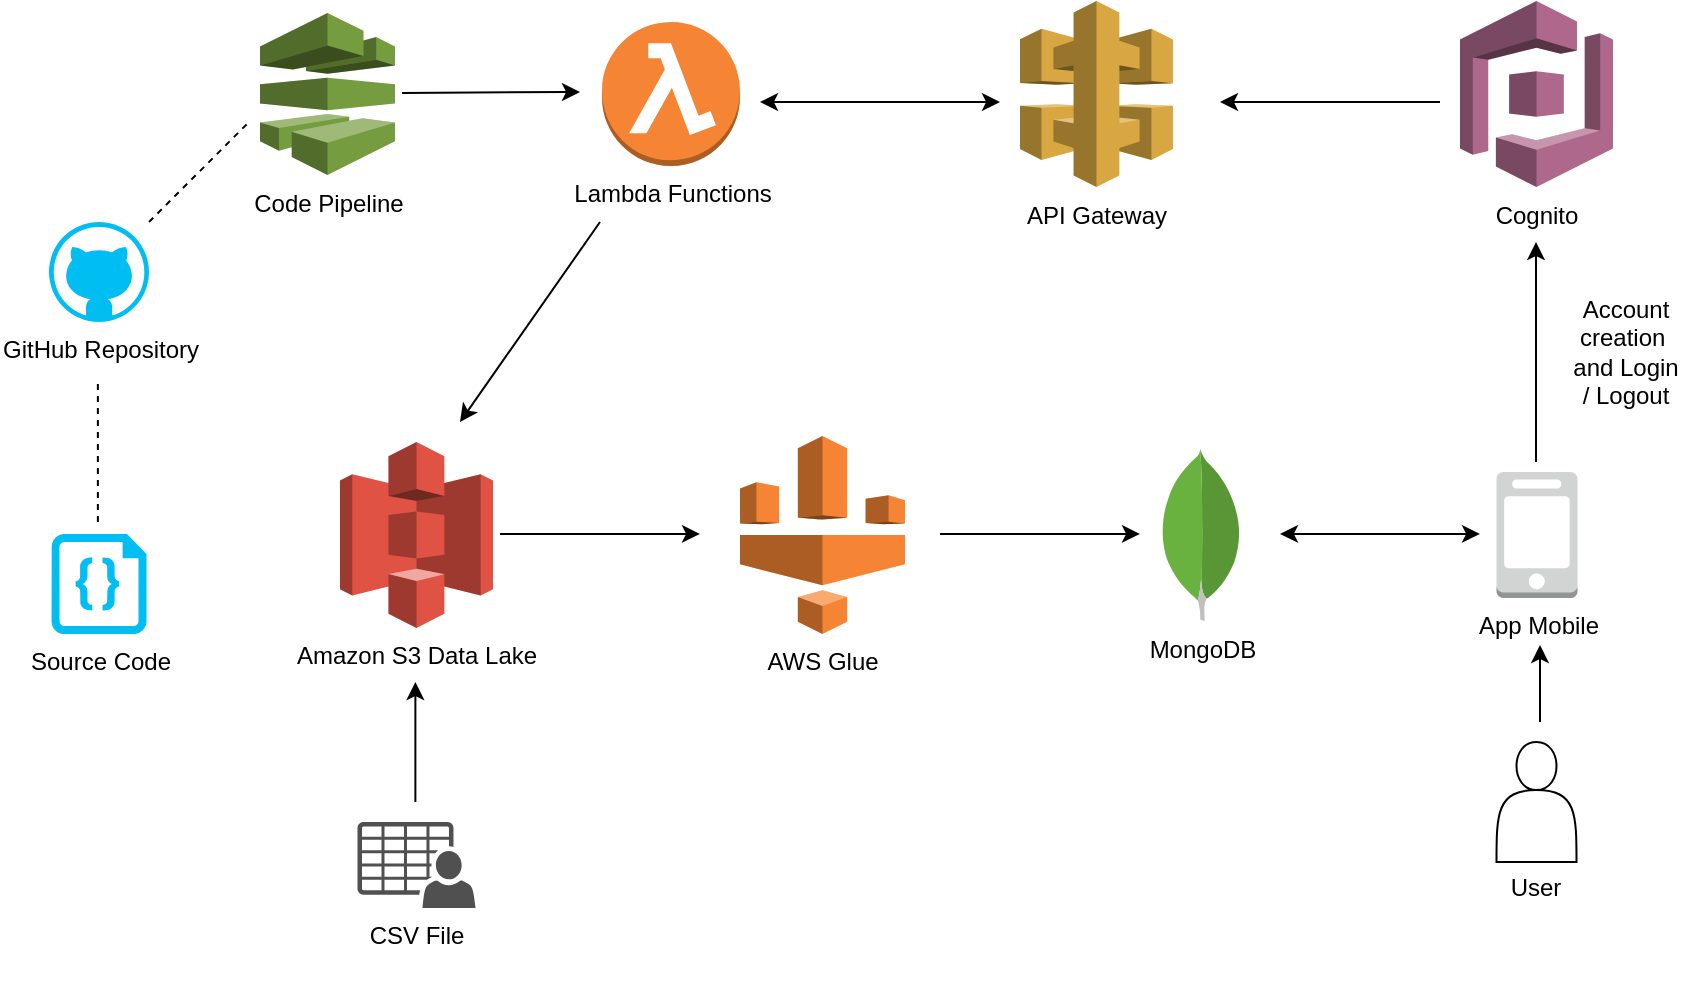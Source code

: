 <mxfile version="24.0.4" type="device">
  <diagram id="Ht1M8jgEwFfnCIfOTk4-" name="Page-1">
    <mxGraphModel dx="1050" dy="621" grid="1" gridSize="10" guides="1" tooltips="1" connect="1" arrows="1" fold="1" page="1" pageScale="1" pageWidth="1169" pageHeight="827" math="0" shadow="0">
      <root>
        <mxCell id="0" />
        <mxCell id="1" parent="0" />
        <mxCell id="cU3ofpsFrIurwjlaOCnt-9" value="CSV File&lt;div&gt;&lt;br&gt;&lt;/div&gt;" style="sketch=0;pointerEvents=1;shadow=0;dashed=0;html=1;strokeColor=none;fillColor=#505050;labelPosition=center;verticalLabelPosition=bottom;verticalAlign=top;outlineConnect=0;align=center;shape=mxgraph.office.users.csv_file;" parent="1" vertex="1">
          <mxGeometry x="308.75" y="520" width="59" height="43" as="geometry" />
        </mxCell>
        <mxCell id="cU3ofpsFrIurwjlaOCnt-10" value="Amazon S3 Data Lake" style="outlineConnect=0;dashed=0;verticalLabelPosition=bottom;verticalAlign=top;align=center;html=1;shape=mxgraph.aws3.s3;fillColor=#E05243;gradientColor=none;" parent="1" vertex="1">
          <mxGeometry x="300" y="330" width="76.5" height="93" as="geometry" />
        </mxCell>
        <mxCell id="cU3ofpsFrIurwjlaOCnt-11" value="AWS Glue" style="outlineConnect=0;dashed=0;verticalLabelPosition=bottom;verticalAlign=top;align=center;html=1;shape=mxgraph.aws3.glue;fillColor=#F58534;gradientColor=none;" parent="1" vertex="1">
          <mxGeometry x="500" y="327" width="82.5" height="99" as="geometry" />
        </mxCell>
        <mxCell id="cU3ofpsFrIurwjlaOCnt-12" value="MongoDB&lt;div&gt;&lt;br&gt;&lt;/div&gt;" style="dashed=0;outlineConnect=0;html=1;align=center;labelPosition=center;verticalLabelPosition=bottom;verticalAlign=top;shape=mxgraph.weblogos.mongodb" parent="1" vertex="1">
          <mxGeometry x="710" y="333.4" width="41.2" height="86.2" as="geometry" />
        </mxCell>
        <mxCell id="cU3ofpsFrIurwjlaOCnt-13" value="Lambda Functions&lt;div&gt;&lt;br&gt;&lt;/div&gt;" style="outlineConnect=0;dashed=0;verticalLabelPosition=bottom;verticalAlign=top;align=center;html=1;shape=mxgraph.aws3.lambda_function;fillColor=#F58534;gradientColor=none;" parent="1" vertex="1">
          <mxGeometry x="431" y="120" width="69" height="72" as="geometry" />
        </mxCell>
        <mxCell id="cU3ofpsFrIurwjlaOCnt-14" value="Cognito&lt;div&gt;&lt;br&gt;&lt;/div&gt;" style="outlineConnect=0;dashed=0;verticalLabelPosition=bottom;verticalAlign=top;align=center;html=1;shape=mxgraph.aws3.cognito;fillColor=#AD688B;gradientColor=none;" parent="1" vertex="1">
          <mxGeometry x="860" y="109.5" width="76.5" height="93" as="geometry" />
        </mxCell>
        <mxCell id="cU3ofpsFrIurwjlaOCnt-15" value="API Gateway" style="outlineConnect=0;dashed=0;verticalLabelPosition=bottom;verticalAlign=top;align=center;html=1;shape=mxgraph.aws3.api_gateway;fillColor=#D9A741;gradientColor=none;" parent="1" vertex="1">
          <mxGeometry x="640" y="109.5" width="76.5" height="93" as="geometry" />
        </mxCell>
        <mxCell id="cU3ofpsFrIurwjlaOCnt-16" value="GitHub Repository&lt;div&gt;&lt;br&gt;&lt;/div&gt;" style="verticalLabelPosition=bottom;html=1;verticalAlign=top;align=center;strokeColor=none;fillColor=#00BEF2;shape=mxgraph.azure.github_code;pointerEvents=1;" parent="1" vertex="1">
          <mxGeometry x="154.5" y="220" width="50" height="50" as="geometry" />
        </mxCell>
        <mxCell id="cU3ofpsFrIurwjlaOCnt-17" value="" style="endArrow=classic;html=1;rounded=0;" parent="1" edge="1">
          <mxGeometry width="50" height="50" relative="1" as="geometry">
            <mxPoint x="430" y="220" as="sourcePoint" />
            <mxPoint x="360" y="320" as="targetPoint" />
            <Array as="points" />
          </mxGeometry>
        </mxCell>
        <mxCell id="cU3ofpsFrIurwjlaOCnt-20" value="" style="endArrow=classic;html=1;rounded=0;" parent="1" edge="1">
          <mxGeometry width="50" height="50" relative="1" as="geometry">
            <mxPoint x="898" y="340" as="sourcePoint" />
            <mxPoint x="898" y="230" as="targetPoint" />
            <Array as="points" />
          </mxGeometry>
        </mxCell>
        <mxCell id="cU3ofpsFrIurwjlaOCnt-22" value="" style="endArrow=classic;html=1;rounded=0;" parent="1" edge="1">
          <mxGeometry width="50" height="50" relative="1" as="geometry">
            <mxPoint x="900" y="470" as="sourcePoint" />
            <mxPoint x="900" y="431.5" as="targetPoint" />
          </mxGeometry>
        </mxCell>
        <mxCell id="cU3ofpsFrIurwjlaOCnt-24" value="" style="endArrow=classic;html=1;rounded=0;" parent="1" edge="1">
          <mxGeometry width="50" height="50" relative="1" as="geometry">
            <mxPoint x="600" y="375.94" as="sourcePoint" />
            <mxPoint x="700" y="375.94" as="targetPoint" />
          </mxGeometry>
        </mxCell>
        <mxCell id="cU3ofpsFrIurwjlaOCnt-25" value="" style="endArrow=classic;html=1;rounded=0;" parent="1" edge="1">
          <mxGeometry width="50" height="50" relative="1" as="geometry">
            <mxPoint x="380" y="375.94" as="sourcePoint" />
            <mxPoint x="480" y="375.94" as="targetPoint" />
          </mxGeometry>
        </mxCell>
        <mxCell id="cU3ofpsFrIurwjlaOCnt-26" value="" style="endArrow=classic;html=1;rounded=0;" parent="1" edge="1">
          <mxGeometry width="50" height="50" relative="1" as="geometry">
            <mxPoint x="337.69" y="510" as="sourcePoint" />
            <mxPoint x="337.69" y="450" as="targetPoint" />
          </mxGeometry>
        </mxCell>
        <mxCell id="cU3ofpsFrIurwjlaOCnt-27" value="" style="endArrow=classic;startArrow=classic;html=1;rounded=0;" parent="1" edge="1">
          <mxGeometry width="50" height="50" relative="1" as="geometry">
            <mxPoint x="770" y="375.94" as="sourcePoint" />
            <mxPoint x="870" y="375.94" as="targetPoint" />
          </mxGeometry>
        </mxCell>
        <mxCell id="cU3ofpsFrIurwjlaOCnt-28" value="" style="endArrow=none;dashed=1;html=1;rounded=0;" parent="1" edge="1">
          <mxGeometry width="50" height="50" relative="1" as="geometry">
            <mxPoint x="178.94" y="370" as="sourcePoint" />
            <mxPoint x="178.94" y="300" as="targetPoint" />
          </mxGeometry>
        </mxCell>
        <mxCell id="cU3ofpsFrIurwjlaOCnt-29" value="" style="endArrow=none;dashed=1;html=1;rounded=0;" parent="1" edge="1">
          <mxGeometry width="50" height="50" relative="1" as="geometry">
            <mxPoint x="204.5" y="220" as="sourcePoint" />
            <mxPoint x="254.5" y="170" as="targetPoint" />
          </mxGeometry>
        </mxCell>
        <mxCell id="cU3ofpsFrIurwjlaOCnt-30" value="" style="endArrow=classic;startArrow=classic;html=1;rounded=0;" parent="1" edge="1">
          <mxGeometry width="50" height="50" relative="1" as="geometry">
            <mxPoint x="510" y="160" as="sourcePoint" />
            <mxPoint x="630" y="160" as="targetPoint" />
          </mxGeometry>
        </mxCell>
        <mxCell id="cU3ofpsFrIurwjlaOCnt-31" value="" style="endArrow=classic;html=1;rounded=0;" parent="1" edge="1">
          <mxGeometry width="50" height="50" relative="1" as="geometry">
            <mxPoint x="850" y="160" as="sourcePoint" />
            <mxPoint x="740" y="160" as="targetPoint" />
          </mxGeometry>
        </mxCell>
        <mxCell id="cU3ofpsFrIurwjlaOCnt-37" value="Code Pipeline" style="outlineConnect=0;dashed=0;verticalLabelPosition=bottom;verticalAlign=top;align=center;html=1;shape=mxgraph.aws3.codepipeline;fillColor=#759C3E;gradientColor=none;" parent="1" vertex="1">
          <mxGeometry x="260" y="115.5" width="67.5" height="81" as="geometry" />
        </mxCell>
        <mxCell id="cU3ofpsFrIurwjlaOCnt-38" value="" style="endArrow=classic;html=1;rounded=0;" parent="1" edge="1">
          <mxGeometry width="50" height="50" relative="1" as="geometry">
            <mxPoint x="331" y="155.44" as="sourcePoint" />
            <mxPoint x="420" y="155" as="targetPoint" />
          </mxGeometry>
        </mxCell>
        <mxCell id="cU3ofpsFrIurwjlaOCnt-41" value="&lt;div&gt;&lt;br&gt;&lt;/div&gt;&lt;div&gt;&lt;br&gt;&lt;/div&gt;&lt;div&gt;&lt;br&gt;&lt;/div&gt;&lt;div&gt;&lt;br&gt;&lt;/div&gt;&lt;div&gt;&lt;br&gt;&lt;/div&gt;&lt;div&gt;&lt;br&gt;&lt;/div&gt;User" style="shape=actor;whiteSpace=wrap;html=1;" parent="1" vertex="1">
          <mxGeometry x="878.25" y="480" width="40" height="60" as="geometry" />
        </mxCell>
        <mxCell id="cU3ofpsFrIurwjlaOCnt-42" value="Account creation&amp;nbsp;&lt;div&gt;and Login / Logout&lt;/div&gt;" style="text;html=1;align=center;verticalAlign=middle;whiteSpace=wrap;rounded=0;" parent="1" vertex="1">
          <mxGeometry x="913.25" y="270" width="60" height="30" as="geometry" />
        </mxCell>
        <mxCell id="dJwU-0hy2PE7shxt-ZFV-4" value="App Mobile" style="outlineConnect=0;dashed=0;verticalLabelPosition=bottom;verticalAlign=top;align=center;html=1;shape=mxgraph.aws3.mobile_client;fillColor=#D2D3D3;gradientColor=none;" parent="1" vertex="1">
          <mxGeometry x="878.25" y="345" width="40.5" height="63" as="geometry" />
        </mxCell>
        <mxCell id="VHS4mWMEjEnqUpqEWqKa-1" value="Source Code" style="verticalLabelPosition=bottom;html=1;verticalAlign=top;align=center;strokeColor=none;fillColor=#00BEF2;shape=mxgraph.azure.code_file;pointerEvents=1;" vertex="1" parent="1">
          <mxGeometry x="155.75" y="376" width="47.5" height="50" as="geometry" />
        </mxCell>
      </root>
    </mxGraphModel>
  </diagram>
</mxfile>
